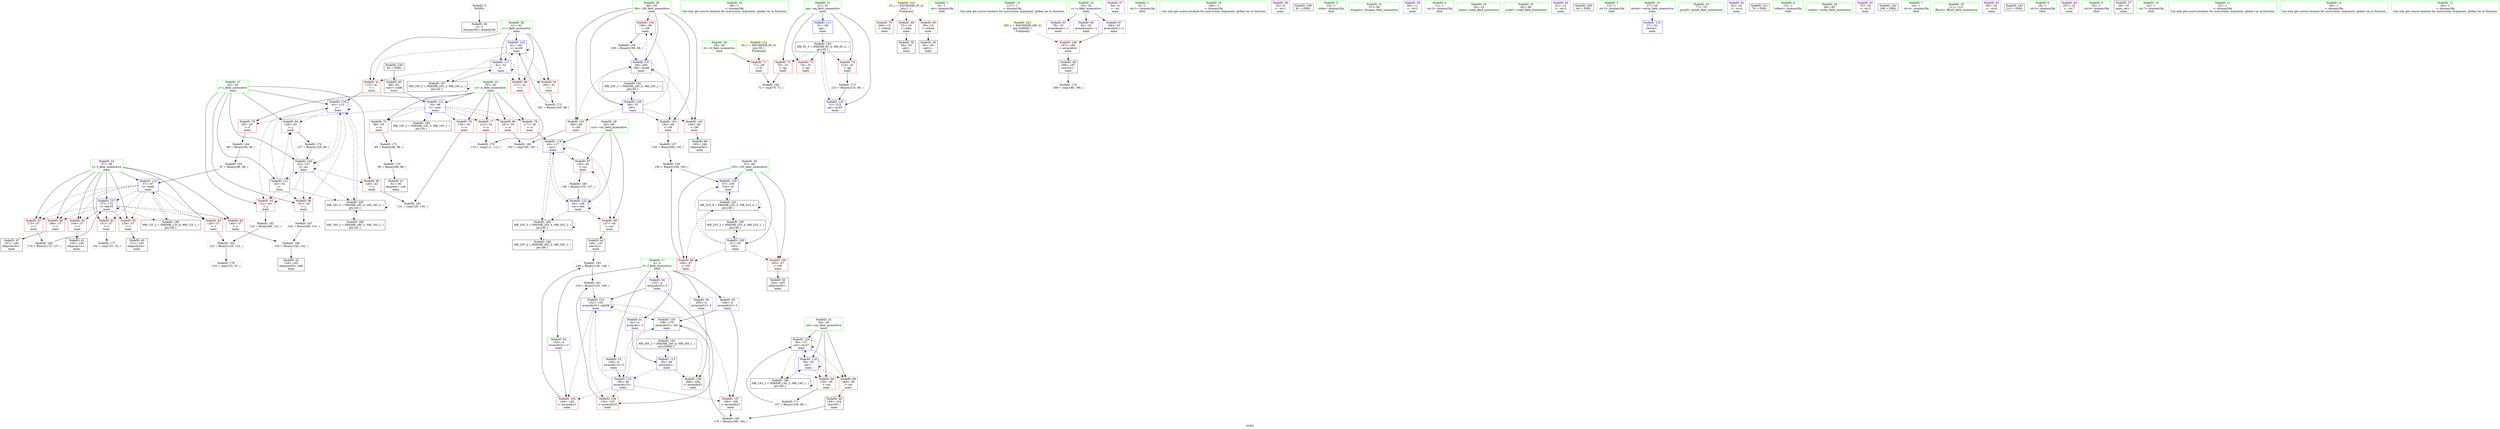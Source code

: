 digraph "SVFG" {
	label="SVFG";

	Node0x55c2411433c0 [shape=record,color=grey,label="{NodeID: 0\nNullPtr}"];
	Node0x55c2411433c0 -> Node0x55c24115f360[style=solid];
	Node0x55c2411697c0 [shape=record,color=grey,label="{NodeID: 180\n182 = cmp(180, 181, )\n}"];
	Node0x55c24115fe20 [shape=record,color=red,label="{NodeID: 97\n135\<--45\n\<--cur\nmain\n}"];
	Node0x55c24115fe20 -> Node0x55c241168740[style=solid];
	Node0x55c241142830 [shape=record,color=green,label="{NodeID: 14\n98\<--1\n\<--dummyObj\nCan only get source location for instruction, argument, global var or function.}"];
	Node0x55c241160980 [shape=record,color=blue,label="{NodeID: 111\n31\<--68\nqq\<--\nmain\n}"];
	Node0x55c241160980 -> Node0x55c24116f900[style=dashed];
	Node0x55c24115ebf0 [shape=record,color=green,label="{NodeID: 28\n45\<--46\ncur\<--cur_field_insensitive\nmain\n}"];
	Node0x55c24115ebf0 -> Node0x55c24115fe20[style=solid];
	Node0x55c24115ebf0 -> Node0x55c24115fef0[style=solid];
	Node0x55c24115ebf0 -> Node0x55c241165740[style=solid];
	Node0x55c24115ebf0 -> Node0x55c2411659b0[style=solid];
	Node0x55c241165c20 [shape=record,color=blue,label="{NodeID: 125\n41\<--161\ni\<--inc28\nmain\n}"];
	Node0x55c241165c20 -> Node0x55c241162f90[style=dashed];
	Node0x55c241165c20 -> Node0x55c241163060[style=dashed];
	Node0x55c241165c20 -> Node0x55c241163130[style=dashed];
	Node0x55c241165c20 -> Node0x55c2411655a0[style=dashed];
	Node0x55c241165c20 -> Node0x55c241165c20[style=dashed];
	Node0x55c241165c20 -> Node0x55c241170d00[style=dashed];
	Node0x55c24115f870 [shape=record,color=black,label="{NodeID: 42\n105\<--104\nidxprom12\<--\nmain\n}"];
	Node0x55c2411613f0 [shape=record,color=purple,label="{NodeID: 56\n205\<--4\narrayidx51\<--f\nmain\n}"];
	Node0x55c2411613f0 -> Node0x55c2411607e0[style=solid];
	Node0x55c241161f50 [shape=record,color=red,label="{NodeID: 70\n209\<--15\n\<--stdout\nmain\n}"];
	Node0x55c241168440 [shape=record,color=grey,label="{NodeID: 167\n142 = Binary(68, 141, )\n}"];
	Node0x55c241168440 -> Node0x55c2411685c0[style=solid];
	Node0x55c241162ab0 [shape=record,color=red,label="{NodeID: 84\n140\<--37\n\<--t\nmain\n}"];
	Node0x55c241162ab0 -> Node0x55c2411685c0[style=solid];
	Node0x55c241142640 [shape=record,color=green,label="{NodeID: 1\n6\<--1\n.str\<--dummyObj\nGlob }"];
	Node0x55c241169940 [shape=record,color=grey,label="{NodeID: 181\n131 = cmp(129, 130, )\n}"];
	Node0x55c24115fef0 [shape=record,color=red,label="{NodeID: 98\n147\<--45\n\<--cur\nmain\n}"];
	Node0x55c24115fef0 -> Node0x55c24115fa10[style=solid];
	Node0x55c241142930 [shape=record,color=green,label="{NodeID: 15\n137\<--1\n\<--dummyObj\nCan only get source location for instruction, argument, global var or function.}"];
	Node0x55c241160a50 [shape=record,color=blue,label="{NodeID: 112\n35\<--86\nn\<--conv\nmain\n}"];
	Node0x55c241160a50 -> Node0x55c241162360[style=dashed];
	Node0x55c241160a50 -> Node0x55c241162430[style=dashed];
	Node0x55c241160a50 -> Node0x55c241162500[style=dashed];
	Node0x55c241160a50 -> Node0x55c2411625d0[style=dashed];
	Node0x55c241160a50 -> Node0x55c2411626a0[style=dashed];
	Node0x55c241160a50 -> Node0x55c241162770[style=dashed];
	Node0x55c241160a50 -> Node0x55c24116fe00[style=dashed];
	Node0x55c24115ecc0 [shape=record,color=green,label="{NodeID: 29\n47\<--48\nt35\<--t35_field_insensitive\nmain\n}"];
	Node0x55c24115ecc0 -> Node0x55c24115ffc0[style=solid];
	Node0x55c24115ecc0 -> Node0x55c241160090[style=solid];
	Node0x55c24115ecc0 -> Node0x55c241165e90[style=solid];
	Node0x55c24115ecc0 -> Node0x55c241166030[style=solid];
	Node0x55c241165cf0 [shape=record,color=blue,label="{NodeID: 126\n168\<--170\narrayidx31\<--div\nmain\n}"];
	Node0x55c241165cf0 -> Node0x55c2411607e0[style=dashed];
	Node0x55c241165cf0 -> Node0x55c241160cc0[style=dashed];
	Node0x55c241165cf0 -> Node0x55c241163880[style=dashed];
	Node0x55c24115f940 [shape=record,color=black,label="{NodeID: 43\n144\<--143\nidxprom20\<--add\nmain\n}"];
	Node0x55c24117a9c0 [shape=record,color=yellow,style=double,label="{NodeID: 223\n28V_1 = ENCHI(MR_28V_0)\npts\{340000 \}\nFun[main]}"];
	Node0x55c24117a9c0 -> Node0x55c241160710[style=dashed];
	Node0x55c2411614c0 [shape=record,color=purple,label="{NodeID: 57\n54\<--6\n\<--.str\nmain\n}"];
	Node0x55c241162020 [shape=record,color=red,label="{NodeID: 71\n71\<--29\n\<--tt\nmain\n}"];
	Node0x55c241162020 -> Node0x55c241169ac0[style=solid];
	Node0x55c2411685c0 [shape=record,color=grey,label="{NodeID: 168\n143 = Binary(140, 142, )\n}"];
	Node0x55c2411685c0 -> Node0x55c24115f940[style=solid];
	Node0x55c241162b80 [shape=record,color=red,label="{NodeID: 85\n150\<--37\n\<--t\nmain\n}"];
	Node0x55c241162b80 -> Node0x55c24115fae0[style=solid];
	Node0x55c241142130 [shape=record,color=green,label="{NodeID: 2\n8\<--1\n.str.1\<--dummyObj\nGlob }"];
	Node0x55c241169ac0 [shape=record,color=grey,label="{NodeID: 182\n72 = cmp(70, 71, )\n}"];
	Node0x55c24115ffc0 [shape=record,color=red,label="{NodeID: 99\n194\<--47\n\<--t35\nmain\n}"];
	Node0x55c24115ffc0 -> Node0x55c2411673c0[style=solid];
	Node0x55c241142a30 [shape=record,color=green,label="{NodeID: 16\n190\<--1\n\<--dummyObj\nCan only get source location for instruction, argument, global var or function.}"];
	Node0x55c241160b20 [shape=record,color=blue,label="{NodeID: 113\n92\<--94\narrayidx\<--\nmain\n}"];
	Node0x55c241160b20 -> Node0x55c2411607e0[style=dashed];
	Node0x55c241160b20 -> Node0x55c241160cc0[style=dashed];
	Node0x55c241160b20 -> Node0x55c241163880[style=dashed];
	Node0x55c24115ed90 [shape=record,color=green,label="{NodeID: 30\n49\<--50\ni36\<--i36_field_insensitive\nmain\n}"];
	Node0x55c24115ed90 -> Node0x55c241160160[style=solid];
	Node0x55c24115ed90 -> Node0x55c241160230[style=solid];
	Node0x55c24115ed90 -> Node0x55c241160300[style=solid];
	Node0x55c24115ed90 -> Node0x55c2411603d0[style=solid];
	Node0x55c24115ed90 -> Node0x55c241165f60[style=solid];
	Node0x55c24115ed90 -> Node0x55c241166100[style=solid];
	Node0x55c241179420 [shape=record,color=yellow,style=double,label="{NodeID: 210\n2V_1 = ENCHI(MR_2V_0)\npts\{1 \}\nFun[main]}"];
	Node0x55c241179420 -> Node0x55c241161db0[style=dashed];
	Node0x55c241179420 -> Node0x55c241161e80[style=dashed];
	Node0x55c241179420 -> Node0x55c241161f50[style=dashed];
	Node0x55c241165dc0 [shape=record,color=blue,label="{NodeID: 127\n37\<--174\nt\<--dec33\nmain\n}"];
	Node0x55c241165dc0 -> Node0x55c241162840[style=dashed];
	Node0x55c241165dc0 -> Node0x55c241162910[style=dashed];
	Node0x55c241165dc0 -> Node0x55c2411629e0[style=dashed];
	Node0x55c241165dc0 -> Node0x55c241162ab0[style=dashed];
	Node0x55c241165dc0 -> Node0x55c241162b80[style=dashed];
	Node0x55c241165dc0 -> Node0x55c241162c50[style=dashed];
	Node0x55c241165dc0 -> Node0x55c241162d20[style=dashed];
	Node0x55c241165dc0 -> Node0x55c241165dc0[style=dashed];
	Node0x55c241165dc0 -> Node0x55c241170300[style=dashed];
	Node0x55c24115fa10 [shape=record,color=black,label="{NodeID: 44\n148\<--147\nconv22\<--\nmain\n}"];
	Node0x55c24115fa10 -> Node0x55c241167e40[style=solid];
	Node0x55c241161590 [shape=record,color=purple,label="{NodeID: 58\n55\<--8\n\<--.str.1\nmain\n}"];
	Node0x55c240f460e0 [shape=record,color=black,label="{NodeID: 238\n81 = PHI()\n}"];
	Node0x55c2411620f0 [shape=record,color=red,label="{NodeID: 72\n70\<--31\n\<--qq\nmain\n}"];
	Node0x55c2411620f0 -> Node0x55c241169ac0[style=solid];
	Node0x55c241168740 [shape=record,color=grey,label="{NodeID: 169\n136 = Binary(135, 137, )\n}"];
	Node0x55c241168740 -> Node0x55c2411659b0[style=solid];
	Node0x55c241162c50 [shape=record,color=red,label="{NodeID: 86\n166\<--37\n\<--t\nmain\n}"];
	Node0x55c241162c50 -> Node0x55c24115fc80[style=solid];
	Node0x55c24115de60 [shape=record,color=green,label="{NodeID: 3\n10\<--1\nstdin\<--dummyObj\nGlob }"];
	Node0x55c24116f900 [shape=record,color=black,label="{NodeID: 183\nMR_8V_3 = PHI(MR_8V_4, MR_8V_2, )\npts\{32 \}\n}"];
	Node0x55c24116f900 -> Node0x55c2411620f0[style=dashed];
	Node0x55c24116f900 -> Node0x55c2411621c0[style=dashed];
	Node0x55c24116f900 -> Node0x55c241162290[style=dashed];
	Node0x55c24116f900 -> Node0x55c2411661d0[style=dashed];
	Node0x55c241160090 [shape=record,color=red,label="{NodeID: 100\n203\<--47\n\<--t35\nmain\n}"];
	Node0x55c241160090 -> Node0x55c241160f10[style=solid];
	Node0x55c241142b30 [shape=record,color=green,label="{NodeID: 17\n4\<--5\nf\<--f_field_insensitive\nGlob }"];
	Node0x55c241142b30 -> Node0x55c241160fe0[style=solid];
	Node0x55c241142b30 -> Node0x55c2411610b0[style=solid];
	Node0x55c241142b30 -> Node0x55c241161180[style=solid];
	Node0x55c241142b30 -> Node0x55c241161250[style=solid];
	Node0x55c241142b30 -> Node0x55c241161320[style=solid];
	Node0x55c241142b30 -> Node0x55c2411613f0[style=solid];
	Node0x55c241160bf0 [shape=record,color=blue,label="{NodeID: 114\n37\<--97\nt\<--sub8\nmain\n}"];
	Node0x55c241160bf0 -> Node0x55c241162840[style=dashed];
	Node0x55c241160bf0 -> Node0x55c241162910[style=dashed];
	Node0x55c241160bf0 -> Node0x55c2411629e0[style=dashed];
	Node0x55c241160bf0 -> Node0x55c241162ab0[style=dashed];
	Node0x55c241160bf0 -> Node0x55c241162b80[style=dashed];
	Node0x55c241160bf0 -> Node0x55c241162c50[style=dashed];
	Node0x55c241160bf0 -> Node0x55c241162d20[style=dashed];
	Node0x55c241160bf0 -> Node0x55c241165dc0[style=dashed];
	Node0x55c241160bf0 -> Node0x55c241170300[style=dashed];
	Node0x55c24115ee60 [shape=record,color=green,label="{NodeID: 31\n57\<--58\nfreopen\<--freopen_field_insensitive\n}"];
	Node0x55c241165e90 [shape=record,color=blue,label="{NodeID: 128\n47\<--52\nt35\<--\nmain\n}"];
	Node0x55c241165e90 -> Node0x55c24115ffc0[style=dashed];
	Node0x55c241165e90 -> Node0x55c241160090[style=dashed];
	Node0x55c241165e90 -> Node0x55c241166030[style=dashed];
	Node0x55c241165e90 -> Node0x55c241171c00[style=dashed];
	Node0x55c241165e90 -> Node0x55c241176320[style=dashed];
	Node0x55c24115fae0 [shape=record,color=black,label="{NodeID: 45\n151\<--150\nidxprom24\<--\nmain\n}"];
	Node0x55c241161660 [shape=record,color=purple,label="{NodeID: 59\n60\<--11\n\<--.str.2\nmain\n}"];
	Node0x55c241185aa0 [shape=record,color=black,label="{NodeID: 239\n83 = PHI()\n}"];
	Node0x55c241185aa0 -> Node0x55c24115f6d0[style=solid];
	Node0x55c2411673c0 [shape=record,color=grey,label="{NodeID: 156\n195 = Binary(194, 193, )\n}"];
	Node0x55c2411673c0 -> Node0x55c241166030[style=solid];
	Node0x55c2411621c0 [shape=record,color=red,label="{NodeID: 73\n74\<--31\n\<--qq\nmain\n}"];
	Node0x55c2411688c0 [shape=record,color=grey,label="{NodeID: 170\n90 = Binary(89, 68, )\n}"];
	Node0x55c2411688c0 -> Node0x55c24115f7a0[style=solid];
	Node0x55c241162d20 [shape=record,color=red,label="{NodeID: 87\n173\<--37\n\<--t\nmain\n}"];
	Node0x55c241162d20 -> Node0x55c2411679c0[style=solid];
	Node0x55c24115def0 [shape=record,color=green,label="{NodeID: 4\n11\<--1\n.str.2\<--dummyObj\nGlob }"];
	Node0x55c24116fe00 [shape=record,color=black,label="{NodeID: 184\nMR_10V_2 = PHI(MR_10V_3, MR_10V_1, )\npts\{36 \}\n}"];
	Node0x55c24116fe00 -> Node0x55c241160a50[style=dashed];
	Node0x55c241160160 [shape=record,color=red,label="{NodeID: 101\n180\<--49\n\<--i36\nmain\n}"];
	Node0x55c241160160 -> Node0x55c2411697c0[style=solid];
	Node0x55c241142c30 [shape=record,color=green,label="{NodeID: 18\n24\<--25\nmain\<--main_field_insensitive\n}"];
	Node0x55c241160cc0 [shape=record,color=blue,label="{NodeID: 115\n106\<--94\narrayidx13\<--\nmain\n}"];
	Node0x55c241160cc0 -> Node0x55c2411604a0[style=dashed];
	Node0x55c241160cc0 -> Node0x55c241160570[style=dashed];
	Node0x55c241160cc0 -> Node0x55c241160640[style=dashed];
	Node0x55c241160cc0 -> Node0x55c241165a80[style=dashed];
	Node0x55c241160cc0 -> Node0x55c241165cf0[style=dashed];
	Node0x55c24115ef60 [shape=record,color=green,label="{NodeID: 32\n65\<--66\nscanf\<--scanf_field_insensitive\n}"];
	Node0x55c24117a020 [shape=record,color=yellow,style=double,label="{NodeID: 212\n6V_1 = ENCHI(MR_6V_0)\npts\{30 \}\nFun[main]}"];
	Node0x55c24117a020 -> Node0x55c241162020[style=dashed];
	Node0x55c241165f60 [shape=record,color=blue,label="{NodeID: 129\n49\<--52\ni36\<--\nmain\n}"];
	Node0x55c241165f60 -> Node0x55c241160160[style=dashed];
	Node0x55c241165f60 -> Node0x55c241160230[style=dashed];
	Node0x55c241165f60 -> Node0x55c241160300[style=dashed];
	Node0x55c241165f60 -> Node0x55c2411603d0[style=dashed];
	Node0x55c241165f60 -> Node0x55c241166100[style=dashed];
	Node0x55c241165f60 -> Node0x55c241172100[style=dashed];
	Node0x55c24115fbb0 [shape=record,color=black,label="{NodeID: 46\n165\<--164\nconv29\<--\nmain\n}"];
	Node0x55c24115fbb0 -> Node0x55c241167840[style=solid];
	Node0x55c241161730 [shape=record,color=purple,label="{NodeID: 60\n61\<--13\n\<--.str.3\nmain\n}"];
	Node0x55c241185c00 [shape=record,color=black,label="{NodeID: 240\n64 = PHI()\n}"];
	Node0x55c241167540 [shape=record,color=grey,label="{NodeID: 157\n193 = Binary(68, 192, )\n}"];
	Node0x55c241167540 -> Node0x55c2411673c0[style=solid];
	Node0x55c241162290 [shape=record,color=red,label="{NodeID: 74\n214\<--31\n\<--qq\nmain\n}"];
	Node0x55c241162290 -> Node0x55c241169040[style=solid];
	Node0x55c241168a40 [shape=record,color=grey,label="{NodeID: 171\n157 = Binary(156, 68, )\n}"];
	Node0x55c241168a40 -> Node0x55c241165b50[style=solid];
	Node0x55c241162df0 [shape=record,color=red,label="{NodeID: 88\n156\<--39\n\<--cnt\nmain\n}"];
	Node0x55c241162df0 -> Node0x55c241168a40[style=solid];
	Node0x55c241142280 [shape=record,color=green,label="{NodeID: 5\n13\<--1\n.str.3\<--dummyObj\nGlob }"];
	Node0x55c241170300 [shape=record,color=black,label="{NodeID: 185\nMR_12V_2 = PHI(MR_12V_4, MR_12V_1, )\npts\{38 \}\n}"];
	Node0x55c241170300 -> Node0x55c241160bf0[style=dashed];
	Node0x55c241160230 [shape=record,color=red,label="{NodeID: 102\n184\<--49\n\<--i36\nmain\n}"];
	Node0x55c241160230 -> Node0x55c241160d70[style=solid];
	Node0x55c241142d30 [shape=record,color=green,label="{NodeID: 19\n27\<--28\nretval\<--retval_field_insensitive\nmain\n}"];
	Node0x55c241142d30 -> Node0x55c2411608b0[style=solid];
	Node0x55c2411654d0 [shape=record,color=blue,label="{NodeID: 116\n39\<--52\ncnt\<--\nmain\n}"];
	Node0x55c2411654d0 -> Node0x55c241162df0[style=dashed];
	Node0x55c2411654d0 -> Node0x55c241162ec0[style=dashed];
	Node0x55c2411654d0 -> Node0x55c2411654d0[style=dashed];
	Node0x55c2411654d0 -> Node0x55c241165b50[style=dashed];
	Node0x55c2411654d0 -> Node0x55c241170800[style=dashed];
	Node0x55c24115f060 [shape=record,color=green,label="{NodeID: 33\n77\<--78\nprintf\<--printf_field_insensitive\n}"];
	Node0x55c241166030 [shape=record,color=blue,label="{NodeID: 130\n47\<--195\nt35\<--or\nmain\n}"];
	Node0x55c241166030 -> Node0x55c241176320[style=dashed];
	Node0x55c24115fc80 [shape=record,color=black,label="{NodeID: 47\n167\<--166\nidxprom30\<--\nmain\n}"];
	Node0x55c241161800 [shape=record,color=purple,label="{NodeID: 61\n63\<--16\n\<--.str.4\nmain\n}"];
	Node0x55c241185cd0 [shape=record,color=black,label="{NodeID: 241\n76 = PHI()\n}"];
	Node0x55c2411676c0 [shape=record,color=grey,label="{NodeID: 158\n200 = Binary(199, 68, )\n}"];
	Node0x55c2411676c0 -> Node0x55c241166100[style=solid];
	Node0x55c241162360 [shape=record,color=red,label="{NodeID: 75\n88\<--35\n\<--n\nmain\n}"];
	Node0x55c241162360 -> Node0x55c241168bc0[style=solid];
	Node0x55c241168bc0 [shape=record,color=grey,label="{NodeID: 172\n89 = Binary(68, 88, )\n}"];
	Node0x55c241168bc0 -> Node0x55c2411688c0[style=solid];
	Node0x55c241162ec0 [shape=record,color=red,label="{NodeID: 89\n164\<--39\n\<--cnt\nmain\n}"];
	Node0x55c241162ec0 -> Node0x55c24115fbb0[style=solid];
	Node0x55c241142310 [shape=record,color=green,label="{NodeID: 6\n15\<--1\nstdout\<--dummyObj\nGlob }"];
	Node0x55c241170800 [shape=record,color=black,label="{NodeID: 186\nMR_14V_2 = PHI(MR_14V_3, MR_14V_1, )\npts\{40 \}\n}"];
	Node0x55c241170800 -> Node0x55c2411654d0[style=dashed];
	Node0x55c241170800 -> Node0x55c241170800[style=dashed];
	Node0x55c241160300 [shape=record,color=red,label="{NodeID: 103\n192\<--49\n\<--i36\nmain\n}"];
	Node0x55c241160300 -> Node0x55c241167540[style=solid];
	Node0x55c241142e00 [shape=record,color=green,label="{NodeID: 20\n29\<--30\ntt\<--tt_field_insensitive\nmain\n}"];
	Node0x55c241142e00 -> Node0x55c241162020[style=solid];
	Node0x55c2411655a0 [shape=record,color=blue,label="{NodeID: 117\n41\<--52\ni\<--\nmain\n}"];
	Node0x55c2411655a0 -> Node0x55c241162f90[style=dashed];
	Node0x55c2411655a0 -> Node0x55c241163060[style=dashed];
	Node0x55c2411655a0 -> Node0x55c241163130[style=dashed];
	Node0x55c2411655a0 -> Node0x55c2411655a0[style=dashed];
	Node0x55c2411655a0 -> Node0x55c241165c20[style=dashed];
	Node0x55c2411655a0 -> Node0x55c241170d00[style=dashed];
	Node0x55c24115f160 [shape=record,color=green,label="{NodeID: 34\n84\<--85\nstrlen\<--strlen_field_insensitive\n}"];
	Node0x55c241166100 [shape=record,color=blue,label="{NodeID: 131\n49\<--200\ni36\<--inc48\nmain\n}"];
	Node0x55c241166100 -> Node0x55c241160160[style=dashed];
	Node0x55c241166100 -> Node0x55c241160230[style=dashed];
	Node0x55c241166100 -> Node0x55c241160300[style=dashed];
	Node0x55c241166100 -> Node0x55c2411603d0[style=dashed];
	Node0x55c241166100 -> Node0x55c241166100[style=dashed];
	Node0x55c241166100 -> Node0x55c241172100[style=dashed];
	Node0x55c241160d70 [shape=record,color=black,label="{NodeID: 48\n185\<--184\nidxprom40\<--\nmain\n}"];
	Node0x55c2411618d0 [shape=record,color=purple,label="{NodeID: 62\n75\<--18\n\<--.str.5\nmain\n}"];
	Node0x55c241185da0 [shape=record,color=black,label="{NodeID: 242\n208 = PHI()\n}"];
	Node0x55c241167840 [shape=record,color=grey,label="{NodeID: 159\n170 = Binary(169, 165, )\n}"];
	Node0x55c241167840 -> Node0x55c241165cf0[style=solid];
	Node0x55c241162430 [shape=record,color=red,label="{NodeID: 76\n95\<--35\n\<--n\nmain\n}"];
	Node0x55c241162430 -> Node0x55c2411682c0[style=solid];
	Node0x55c241168d40 [shape=record,color=grey,label="{NodeID: 173\n161 = Binary(160, 68, )\n}"];
	Node0x55c241168d40 -> Node0x55c241165c20[style=solid];
	Node0x55c241162f90 [shape=record,color=red,label="{NodeID: 90\n111\<--41\n\<--i\nmain\n}"];
	Node0x55c241162f90 -> Node0x55c241169640[style=solid];
	Node0x55c24115e1a0 [shape=record,color=green,label="{NodeID: 7\n16\<--1\n.str.4\<--dummyObj\nGlob }"];
	Node0x55c241170d00 [shape=record,color=black,label="{NodeID: 187\nMR_16V_2 = PHI(MR_16V_3, MR_16V_1, )\npts\{42 \}\n}"];
	Node0x55c241170d00 -> Node0x55c2411655a0[style=dashed];
	Node0x55c241170d00 -> Node0x55c241170d00[style=dashed];
	Node0x55c2411603d0 [shape=record,color=red,label="{NodeID: 104\n199\<--49\n\<--i36\nmain\n}"];
	Node0x55c2411603d0 -> Node0x55c2411676c0[style=solid];
	Node0x55c24115e780 [shape=record,color=green,label="{NodeID: 21\n31\<--32\nqq\<--qq_field_insensitive\nmain\n}"];
	Node0x55c24115e780 -> Node0x55c2411620f0[style=solid];
	Node0x55c24115e780 -> Node0x55c2411621c0[style=solid];
	Node0x55c24115e780 -> Node0x55c241162290[style=solid];
	Node0x55c24115e780 -> Node0x55c241160980[style=solid];
	Node0x55c24115e780 -> Node0x55c2411661d0[style=solid];
	Node0x55c241176320 [shape=record,color=black,label="{NodeID: 201\nMR_22V_6 = PHI(MR_22V_5, MR_22V_4, )\npts\{48 \}\n}"];
	Node0x55c241176320 -> Node0x55c24115ffc0[style=dashed];
	Node0x55c241176320 -> Node0x55c241160090[style=dashed];
	Node0x55c241176320 -> Node0x55c241166030[style=dashed];
	Node0x55c241176320 -> Node0x55c241171c00[style=dashed];
	Node0x55c241176320 -> Node0x55c241176320[style=dashed];
	Node0x55c241165670 [shape=record,color=blue,label="{NodeID: 118\n43\<--115\nj\<--\nmain\n}"];
	Node0x55c241165670 -> Node0x55c241163200[style=dashed];
	Node0x55c241165670 -> Node0x55c2411632d0[style=dashed];
	Node0x55c241165670 -> Node0x55c24115fd50[style=dashed];
	Node0x55c241165670 -> Node0x55c241165670[style=dashed];
	Node0x55c241165670 -> Node0x55c241165810[style=dashed];
	Node0x55c241165670 -> Node0x55c241177720[style=dashed];
	Node0x55c24115f260 [shape=record,color=green,label="{NodeID: 35\n211\<--212\nfflush\<--fflush_field_insensitive\n}"];
	Node0x55c2411661d0 [shape=record,color=blue,label="{NodeID: 132\n31\<--215\nqq\<--inc55\nmain\n}"];
	Node0x55c2411661d0 -> Node0x55c24116f900[style=dashed];
	Node0x55c241160e40 [shape=record,color=black,label="{NodeID: 49\n188\<--187\nconv42\<--\nmain\n}"];
	Node0x55c241160e40 -> Node0x55c2411691c0[style=solid];
	Node0x55c2411619a0 [shape=record,color=purple,label="{NodeID: 63\n80\<--20\n\<--.str.6\nmain\n}"];
	Node0x55c2411862f0 [shape=record,color=black,label="{NodeID: 243\n210 = PHI()\n}"];
	Node0x55c2411679c0 [shape=record,color=grey,label="{NodeID: 160\n174 = Binary(173, 137, )\n}"];
	Node0x55c2411679c0 -> Node0x55c241165dc0[style=solid];
	Node0x55c241162500 [shape=record,color=red,label="{NodeID: 77\n112\<--35\n\<--n\nmain\n}"];
	Node0x55c241162500 -> Node0x55c241169640[style=solid];
	Node0x55c241168ec0 [shape=record,color=grey,label="{NodeID: 174\n127 = Binary(126, 68, )\n}"];
	Node0x55c241168ec0 -> Node0x55c241165810[style=solid];
	Node0x55c241163060 [shape=record,color=red,label="{NodeID: 91\n115\<--41\n\<--i\nmain\n}"];
	Node0x55c241163060 -> Node0x55c241165670[style=solid];
	Node0x55c24115e230 [shape=record,color=green,label="{NodeID: 8\n18\<--1\n.str.5\<--dummyObj\nGlob }"];
	Node0x55c241171200 [shape=record,color=black,label="{NodeID: 188\nMR_18V_2 = PHI(MR_18V_3, MR_18V_1, )\npts\{44 \}\n}"];
	Node0x55c241171200 -> Node0x55c241177720[style=dashed];
	Node0x55c2411604a0 [shape=record,color=red,label="{NodeID: 105\n146\<--145\n\<--arrayidx21\nmain\n}"];
	Node0x55c2411604a0 -> Node0x55c241167e40[style=solid];
	Node0x55c24115e810 [shape=record,color=green,label="{NodeID: 22\n33\<--34\ns\<--s_field_insensitive\nmain\n}"];
	Node0x55c24115e810 -> Node0x55c241161b40[style=solid];
	Node0x55c24115e810 -> Node0x55c241161c10[style=solid];
	Node0x55c24115e810 -> Node0x55c241161ce0[style=solid];
	Node0x55c241165740 [shape=record,color=blue,label="{NodeID: 119\n45\<--117\ncur\<--\nmain\n}"];
	Node0x55c241165740 -> Node0x55c24115fe20[style=dashed];
	Node0x55c241165740 -> Node0x55c24115fef0[style=dashed];
	Node0x55c241165740 -> Node0x55c241165740[style=dashed];
	Node0x55c241165740 -> Node0x55c2411659b0[style=dashed];
	Node0x55c241165740 -> Node0x55c241177c20[style=dashed];
	Node0x55c24115f360 [shape=record,color=black,label="{NodeID: 36\n2\<--3\ndummyVal\<--dummyVal\n}"];
	Node0x55c241160f10 [shape=record,color=black,label="{NodeID: 50\n204\<--203\nidxprom50\<--\nmain\n}"];
	Node0x55c241161a70 [shape=record,color=purple,label="{NodeID: 64\n207\<--22\n\<--.str.7\nmain\n}"];
	Node0x55c241167b40 [shape=record,color=grey,label="{NodeID: 161\n154 = Binary(153, 149, )\n}"];
	Node0x55c241167b40 -> Node0x55c241165a80[style=solid];
	Node0x55c2411625d0 [shape=record,color=red,label="{NodeID: 78\n117\<--35\n\<--n\nmain\n}"];
	Node0x55c2411625d0 -> Node0x55c241165740[style=solid];
	Node0x55c241169040 [shape=record,color=grey,label="{NodeID: 175\n215 = Binary(214, 68, )\n}"];
	Node0x55c241169040 -> Node0x55c2411661d0[style=solid];
	Node0x55c241163130 [shape=record,color=red,label="{NodeID: 92\n160\<--41\n\<--i\nmain\n}"];
	Node0x55c241163130 -> Node0x55c241168d40[style=solid];
	Node0x55c24115e2c0 [shape=record,color=green,label="{NodeID: 9\n20\<--1\n.str.6\<--dummyObj\nGlob }"];
	Node0x55c241171700 [shape=record,color=black,label="{NodeID: 189\nMR_20V_2 = PHI(MR_20V_3, MR_20V_1, )\npts\{46 \}\n}"];
	Node0x55c241171700 -> Node0x55c241177c20[style=dashed];
	Node0x55c241160570 [shape=record,color=red,label="{NodeID: 106\n153\<--152\n\<--arrayidx25\nmain\n}"];
	Node0x55c241160570 -> Node0x55c241167b40[style=solid];
	Node0x55c24115e8a0 [shape=record,color=green,label="{NodeID: 23\n35\<--36\nn\<--n_field_insensitive\nmain\n}"];
	Node0x55c24115e8a0 -> Node0x55c241162360[style=solid];
	Node0x55c24115e8a0 -> Node0x55c241162430[style=solid];
	Node0x55c24115e8a0 -> Node0x55c241162500[style=solid];
	Node0x55c24115e8a0 -> Node0x55c2411625d0[style=solid];
	Node0x55c24115e8a0 -> Node0x55c2411626a0[style=solid];
	Node0x55c24115e8a0 -> Node0x55c241162770[style=solid];
	Node0x55c24115e8a0 -> Node0x55c241160a50[style=solid];
	Node0x55c241165810 [shape=record,color=blue,label="{NodeID: 120\n43\<--127\nj\<--inc\nmain\n}"];
	Node0x55c241165810 -> Node0x55c241163200[style=dashed];
	Node0x55c241165810 -> Node0x55c2411632d0[style=dashed];
	Node0x55c241165810 -> Node0x55c2411633a0[style=dashed];
	Node0x55c241165810 -> Node0x55c24115fd50[style=dashed];
	Node0x55c241165810 -> Node0x55c241165670[style=dashed];
	Node0x55c241165810 -> Node0x55c241165810[style=dashed];
	Node0x55c241165810 -> Node0x55c2411658e0[style=dashed];
	Node0x55c241165810 -> Node0x55c241177720[style=dashed];
	Node0x55c24115f460 [shape=record,color=black,label="{NodeID: 37\n26\<--52\nmain_ret\<--\nmain\n}"];
	Node0x55c241160fe0 [shape=record,color=purple,label="{NodeID: 51\n92\<--4\narrayidx\<--f\nmain\n}"];
	Node0x55c241160fe0 -> Node0x55c241160b20[style=solid];
	Node0x55c241161b40 [shape=record,color=purple,label="{NodeID: 65\n79\<--33\narraydecay\<--s\nmain\n}"];
	Node0x55c241167cc0 [shape=record,color=grey,label="{NodeID: 162\n122 = Binary(68, 121, )\n}"];
	Node0x55c241167cc0 -> Node0x55c241167fc0[style=solid];
	Node0x55c2411626a0 [shape=record,color=red,label="{NodeID: 79\n130\<--35\n\<--n\nmain\n}"];
	Node0x55c2411626a0 -> Node0x55c241169940[style=solid];
	Node0x55c2411691c0 [shape=record,color=grey,label="{NodeID: 176\n189 = cmp(188, 190, )\n}"];
	Node0x55c241163200 [shape=record,color=red,label="{NodeID: 93\n121\<--43\n\<--j\nmain\n}"];
	Node0x55c241163200 -> Node0x55c241167cc0[style=solid];
	Node0x55c241143970 [shape=record,color=green,label="{NodeID: 10\n22\<--1\n.str.7\<--dummyObj\nGlob }"];
	Node0x55c241171c00 [shape=record,color=black,label="{NodeID: 190\nMR_22V_2 = PHI(MR_22V_4, MR_22V_1, )\npts\{48 \}\n}"];
	Node0x55c241171c00 -> Node0x55c241165e90[style=dashed];
	Node0x55c241160640 [shape=record,color=red,label="{NodeID: 107\n169\<--168\n\<--arrayidx31\nmain\n}"];
	Node0x55c241160640 -> Node0x55c241167840[style=solid];
	Node0x55c24115e930 [shape=record,color=green,label="{NodeID: 24\n37\<--38\nt\<--t_field_insensitive\nmain\n}"];
	Node0x55c24115e930 -> Node0x55c241162840[style=solid];
	Node0x55c24115e930 -> Node0x55c241162910[style=solid];
	Node0x55c24115e930 -> Node0x55c2411629e0[style=solid];
	Node0x55c24115e930 -> Node0x55c241162ab0[style=solid];
	Node0x55c24115e930 -> Node0x55c241162b80[style=solid];
	Node0x55c24115e930 -> Node0x55c241162c50[style=solid];
	Node0x55c24115e930 -> Node0x55c241162d20[style=solid];
	Node0x55c24115e930 -> Node0x55c241160bf0[style=solid];
	Node0x55c24115e930 -> Node0x55c241165dc0[style=solid];
	Node0x55c2411658e0 [shape=record,color=blue,label="{NodeID: 121\n43\<--52\nj\<--\nmain\n}"];
	Node0x55c2411658e0 -> Node0x55c241163200[style=dashed];
	Node0x55c2411658e0 -> Node0x55c2411632d0[style=dashed];
	Node0x55c2411658e0 -> Node0x55c24115fd50[style=dashed];
	Node0x55c2411658e0 -> Node0x55c241165670[style=dashed];
	Node0x55c2411658e0 -> Node0x55c241165810[style=dashed];
	Node0x55c2411658e0 -> Node0x55c241177720[style=dashed];
	Node0x55c24115f530 [shape=record,color=black,label="{NodeID: 38\n56\<--53\ncall\<--\nmain\n}"];
	Node0x55c2411610b0 [shape=record,color=purple,label="{NodeID: 52\n106\<--4\narrayidx13\<--f\nmain\n}"];
	Node0x55c2411610b0 -> Node0x55c241160cc0[style=solid];
	Node0x55c241161c10 [shape=record,color=purple,label="{NodeID: 66\n82\<--33\narraydecay5\<--s\nmain\n}"];
	Node0x55c241167e40 [shape=record,color=grey,label="{NodeID: 163\n149 = Binary(146, 148, )\n}"];
	Node0x55c241167e40 -> Node0x55c241167b40[style=solid];
	Node0x55c241162770 [shape=record,color=red,label="{NodeID: 80\n181\<--35\n\<--n\nmain\n}"];
	Node0x55c241162770 -> Node0x55c2411697c0[style=solid];
	Node0x55c241169340 [shape=record,color=grey,label="{NodeID: 177\n102 = cmp(101, 52, )\n}"];
	Node0x55c2411632d0 [shape=record,color=red,label="{NodeID: 94\n126\<--43\n\<--j\nmain\n}"];
	Node0x55c2411632d0 -> Node0x55c241168ec0[style=solid];
	Node0x55c241143a40 [shape=record,color=green,label="{NodeID: 11\n52\<--1\n\<--dummyObj\nCan only get source location for instruction, argument, global var or function.}"];
	Node0x55c241172100 [shape=record,color=black,label="{NodeID: 191\nMR_24V_2 = PHI(MR_24V_4, MR_24V_1, )\npts\{50 \}\n}"];
	Node0x55c241172100 -> Node0x55c241165f60[style=dashed];
	Node0x55c241160710 [shape=record,color=red,label="{NodeID: 108\n187\<--186\n\<--arrayidx41\nmain\n}"];
	Node0x55c241160710 -> Node0x55c241160e40[style=solid];
	Node0x55c24115e9c0 [shape=record,color=green,label="{NodeID: 25\n39\<--40\ncnt\<--cnt_field_insensitive\nmain\n}"];
	Node0x55c24115e9c0 -> Node0x55c241162df0[style=solid];
	Node0x55c24115e9c0 -> Node0x55c241162ec0[style=solid];
	Node0x55c24115e9c0 -> Node0x55c2411654d0[style=solid];
	Node0x55c24115e9c0 -> Node0x55c241165b50[style=solid];
	Node0x55c241177720 [shape=record,color=black,label="{NodeID: 205\nMR_18V_3 = PHI(MR_18V_4, MR_18V_2, )\npts\{44 \}\n}"];
	Node0x55c241177720 -> Node0x55c241165670[style=dashed];
	Node0x55c241177720 -> Node0x55c241171200[style=dashed];
	Node0x55c241177720 -> Node0x55c241177720[style=dashed];
	Node0x55c2411659b0 [shape=record,color=blue,label="{NodeID: 122\n45\<--136\ncur\<--dec\nmain\n}"];
	Node0x55c2411659b0 -> Node0x55c24115fe20[style=dashed];
	Node0x55c2411659b0 -> Node0x55c24115fef0[style=dashed];
	Node0x55c2411659b0 -> Node0x55c241165740[style=dashed];
	Node0x55c2411659b0 -> Node0x55c2411659b0[style=dashed];
	Node0x55c2411659b0 -> Node0x55c241177c20[style=dashed];
	Node0x55c24115f600 [shape=record,color=black,label="{NodeID: 39\n62\<--59\ncall1\<--\nmain\n}"];
	Node0x55c241161180 [shape=record,color=purple,label="{NodeID: 53\n145\<--4\narrayidx21\<--f\nmain\n}"];
	Node0x55c241161180 -> Node0x55c2411604a0[style=solid];
	Node0x55c241161ce0 [shape=record,color=purple,label="{NodeID: 67\n186\<--33\narrayidx41\<--s\nmain\n}"];
	Node0x55c241161ce0 -> Node0x55c241160710[style=solid];
	Node0x55c241167fc0 [shape=record,color=grey,label="{NodeID: 164\n123 = Binary(120, 122, )\n}"];
	Node0x55c241167fc0 -> Node0x55c2411694c0[style=solid];
	Node0x55c241162840 [shape=record,color=red,label="{NodeID: 81\n101\<--37\n\<--t\nmain\n}"];
	Node0x55c241162840 -> Node0x55c241169340[style=solid];
	Node0x55c2411694c0 [shape=record,color=grey,label="{NodeID: 178\n124 = cmp(123, 52, )\n}"];
	Node0x55c2411633a0 [shape=record,color=red,label="{NodeID: 95\n129\<--43\n\<--j\nmain\n}"];
	Node0x55c2411633a0 -> Node0x55c241169940[style=solid];
	Node0x55c241143b40 [shape=record,color=green,label="{NodeID: 12\n68\<--1\n\<--dummyObj\nCan only get source location for instruction, argument, global var or function.}"];
	Node0x55c241163880 [shape=record,color=black,label="{NodeID: 192\nMR_26V_2 = PHI(MR_26V_4, MR_26V_1, )\npts\{50000 \}\n}"];
	Node0x55c241163880 -> Node0x55c241160b20[style=dashed];
	Node0x55c2411607e0 [shape=record,color=red,label="{NodeID: 109\n206\<--205\n\<--arrayidx51\nmain\n}"];
	Node0x55c24115ea50 [shape=record,color=green,label="{NodeID: 26\n41\<--42\ni\<--i_field_insensitive\nmain\n}"];
	Node0x55c24115ea50 -> Node0x55c241162f90[style=solid];
	Node0x55c24115ea50 -> Node0x55c241163060[style=solid];
	Node0x55c24115ea50 -> Node0x55c241163130[style=solid];
	Node0x55c24115ea50 -> Node0x55c2411655a0[style=solid];
	Node0x55c24115ea50 -> Node0x55c241165c20[style=solid];
	Node0x55c241177c20 [shape=record,color=black,label="{NodeID: 206\nMR_20V_3 = PHI(MR_20V_4, MR_20V_2, )\npts\{46 \}\n}"];
	Node0x55c241177c20 -> Node0x55c241165740[style=dashed];
	Node0x55c241177c20 -> Node0x55c241171700[style=dashed];
	Node0x55c241177c20 -> Node0x55c241177c20[style=dashed];
	Node0x55c241165a80 [shape=record,color=blue,label="{NodeID: 123\n152\<--154\narrayidx25\<--add26\nmain\n}"];
	Node0x55c241165a80 -> Node0x55c2411604a0[style=dashed];
	Node0x55c241165a80 -> Node0x55c241160570[style=dashed];
	Node0x55c241165a80 -> Node0x55c241160640[style=dashed];
	Node0x55c241165a80 -> Node0x55c241165a80[style=dashed];
	Node0x55c241165a80 -> Node0x55c241165cf0[style=dashed];
	Node0x55c24115f6d0 [shape=record,color=black,label="{NodeID: 40\n86\<--83\nconv\<--call6\nmain\n}"];
	Node0x55c24115f6d0 -> Node0x55c241160a50[style=solid];
	Node0x55c241161250 [shape=record,color=purple,label="{NodeID: 54\n152\<--4\narrayidx25\<--f\nmain\n}"];
	Node0x55c241161250 -> Node0x55c241160570[style=solid];
	Node0x55c241161250 -> Node0x55c241165a80[style=solid];
	Node0x55c241161db0 [shape=record,color=red,label="{NodeID: 68\n53\<--10\n\<--stdin\nmain\n}"];
	Node0x55c241161db0 -> Node0x55c24115f530[style=solid];
	Node0x55c241168140 [shape=record,color=grey,label="{NodeID: 165\n97 = Binary(96, 98, )\n}"];
	Node0x55c241168140 -> Node0x55c241160bf0[style=solid];
	Node0x55c241162910 [shape=record,color=red,label="{NodeID: 82\n104\<--37\n\<--t\nmain\n}"];
	Node0x55c241162910 -> Node0x55c24115f870[style=solid];
	Node0x55c241169640 [shape=record,color=grey,label="{NodeID: 179\n113 = cmp(111, 112, )\n}"];
	Node0x55c24115fd50 [shape=record,color=red,label="{NodeID: 96\n141\<--43\n\<--j\nmain\n}"];
	Node0x55c24115fd50 -> Node0x55c241168440[style=solid];
	Node0x55c241142730 [shape=record,color=green,label="{NodeID: 13\n94\<--1\n\<--dummyObj\nCan only get source location for instruction, argument, global var or function.}"];
	Node0x55c2411608b0 [shape=record,color=blue,label="{NodeID: 110\n27\<--52\nretval\<--\nmain\n}"];
	Node0x55c24115eb20 [shape=record,color=green,label="{NodeID: 27\n43\<--44\nj\<--j_field_insensitive\nmain\n}"];
	Node0x55c24115eb20 -> Node0x55c241163200[style=solid];
	Node0x55c24115eb20 -> Node0x55c2411632d0[style=solid];
	Node0x55c24115eb20 -> Node0x55c2411633a0[style=solid];
	Node0x55c24115eb20 -> Node0x55c24115fd50[style=solid];
	Node0x55c24115eb20 -> Node0x55c241165670[style=solid];
	Node0x55c24115eb20 -> Node0x55c241165810[style=solid];
	Node0x55c24115eb20 -> Node0x55c2411658e0[style=solid];
	Node0x55c241165b50 [shape=record,color=blue,label="{NodeID: 124\n39\<--157\ncnt\<--inc27\nmain\n}"];
	Node0x55c241165b50 -> Node0x55c241162df0[style=dashed];
	Node0x55c241165b50 -> Node0x55c241162ec0[style=dashed];
	Node0x55c241165b50 -> Node0x55c2411654d0[style=dashed];
	Node0x55c241165b50 -> Node0x55c241165b50[style=dashed];
	Node0x55c241165b50 -> Node0x55c241170800[style=dashed];
	Node0x55c24115f7a0 [shape=record,color=black,label="{NodeID: 41\n91\<--90\nidxprom\<--sub\nmain\n}"];
	Node0x55c241161320 [shape=record,color=purple,label="{NodeID: 55\n168\<--4\narrayidx31\<--f\nmain\n}"];
	Node0x55c241161320 -> Node0x55c241160640[style=solid];
	Node0x55c241161320 -> Node0x55c241165cf0[style=solid];
	Node0x55c241161e80 [shape=record,color=red,label="{NodeID: 69\n59\<--15\n\<--stdout\nmain\n}"];
	Node0x55c241161e80 -> Node0x55c24115f600[style=solid];
	Node0x55c2411682c0 [shape=record,color=grey,label="{NodeID: 166\n96 = Binary(68, 95, )\n}"];
	Node0x55c2411682c0 -> Node0x55c241168140[style=solid];
	Node0x55c2411629e0 [shape=record,color=red,label="{NodeID: 83\n120\<--37\n\<--t\nmain\n}"];
	Node0x55c2411629e0 -> Node0x55c241167fc0[style=solid];
}
